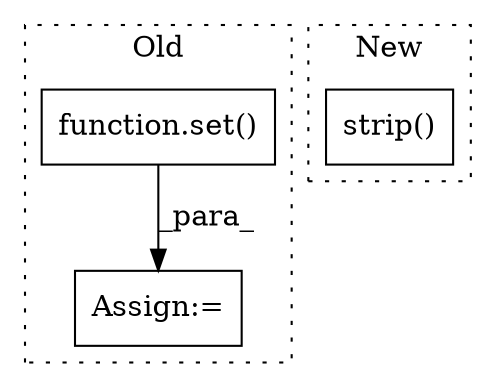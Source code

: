 digraph G {
subgraph cluster0 {
1 [label="function.set()" a="75" s="1794" l="5" shape="box"];
3 [label="Assign:=" a="68" s="1791" l="3" shape="box"];
label = "Old";
style="dotted";
}
subgraph cluster1 {
2 [label="strip()" a="75" s="1912,1934" l="19,1" shape="box"];
label = "New";
style="dotted";
}
1 -> 3 [label="_para_"];
}